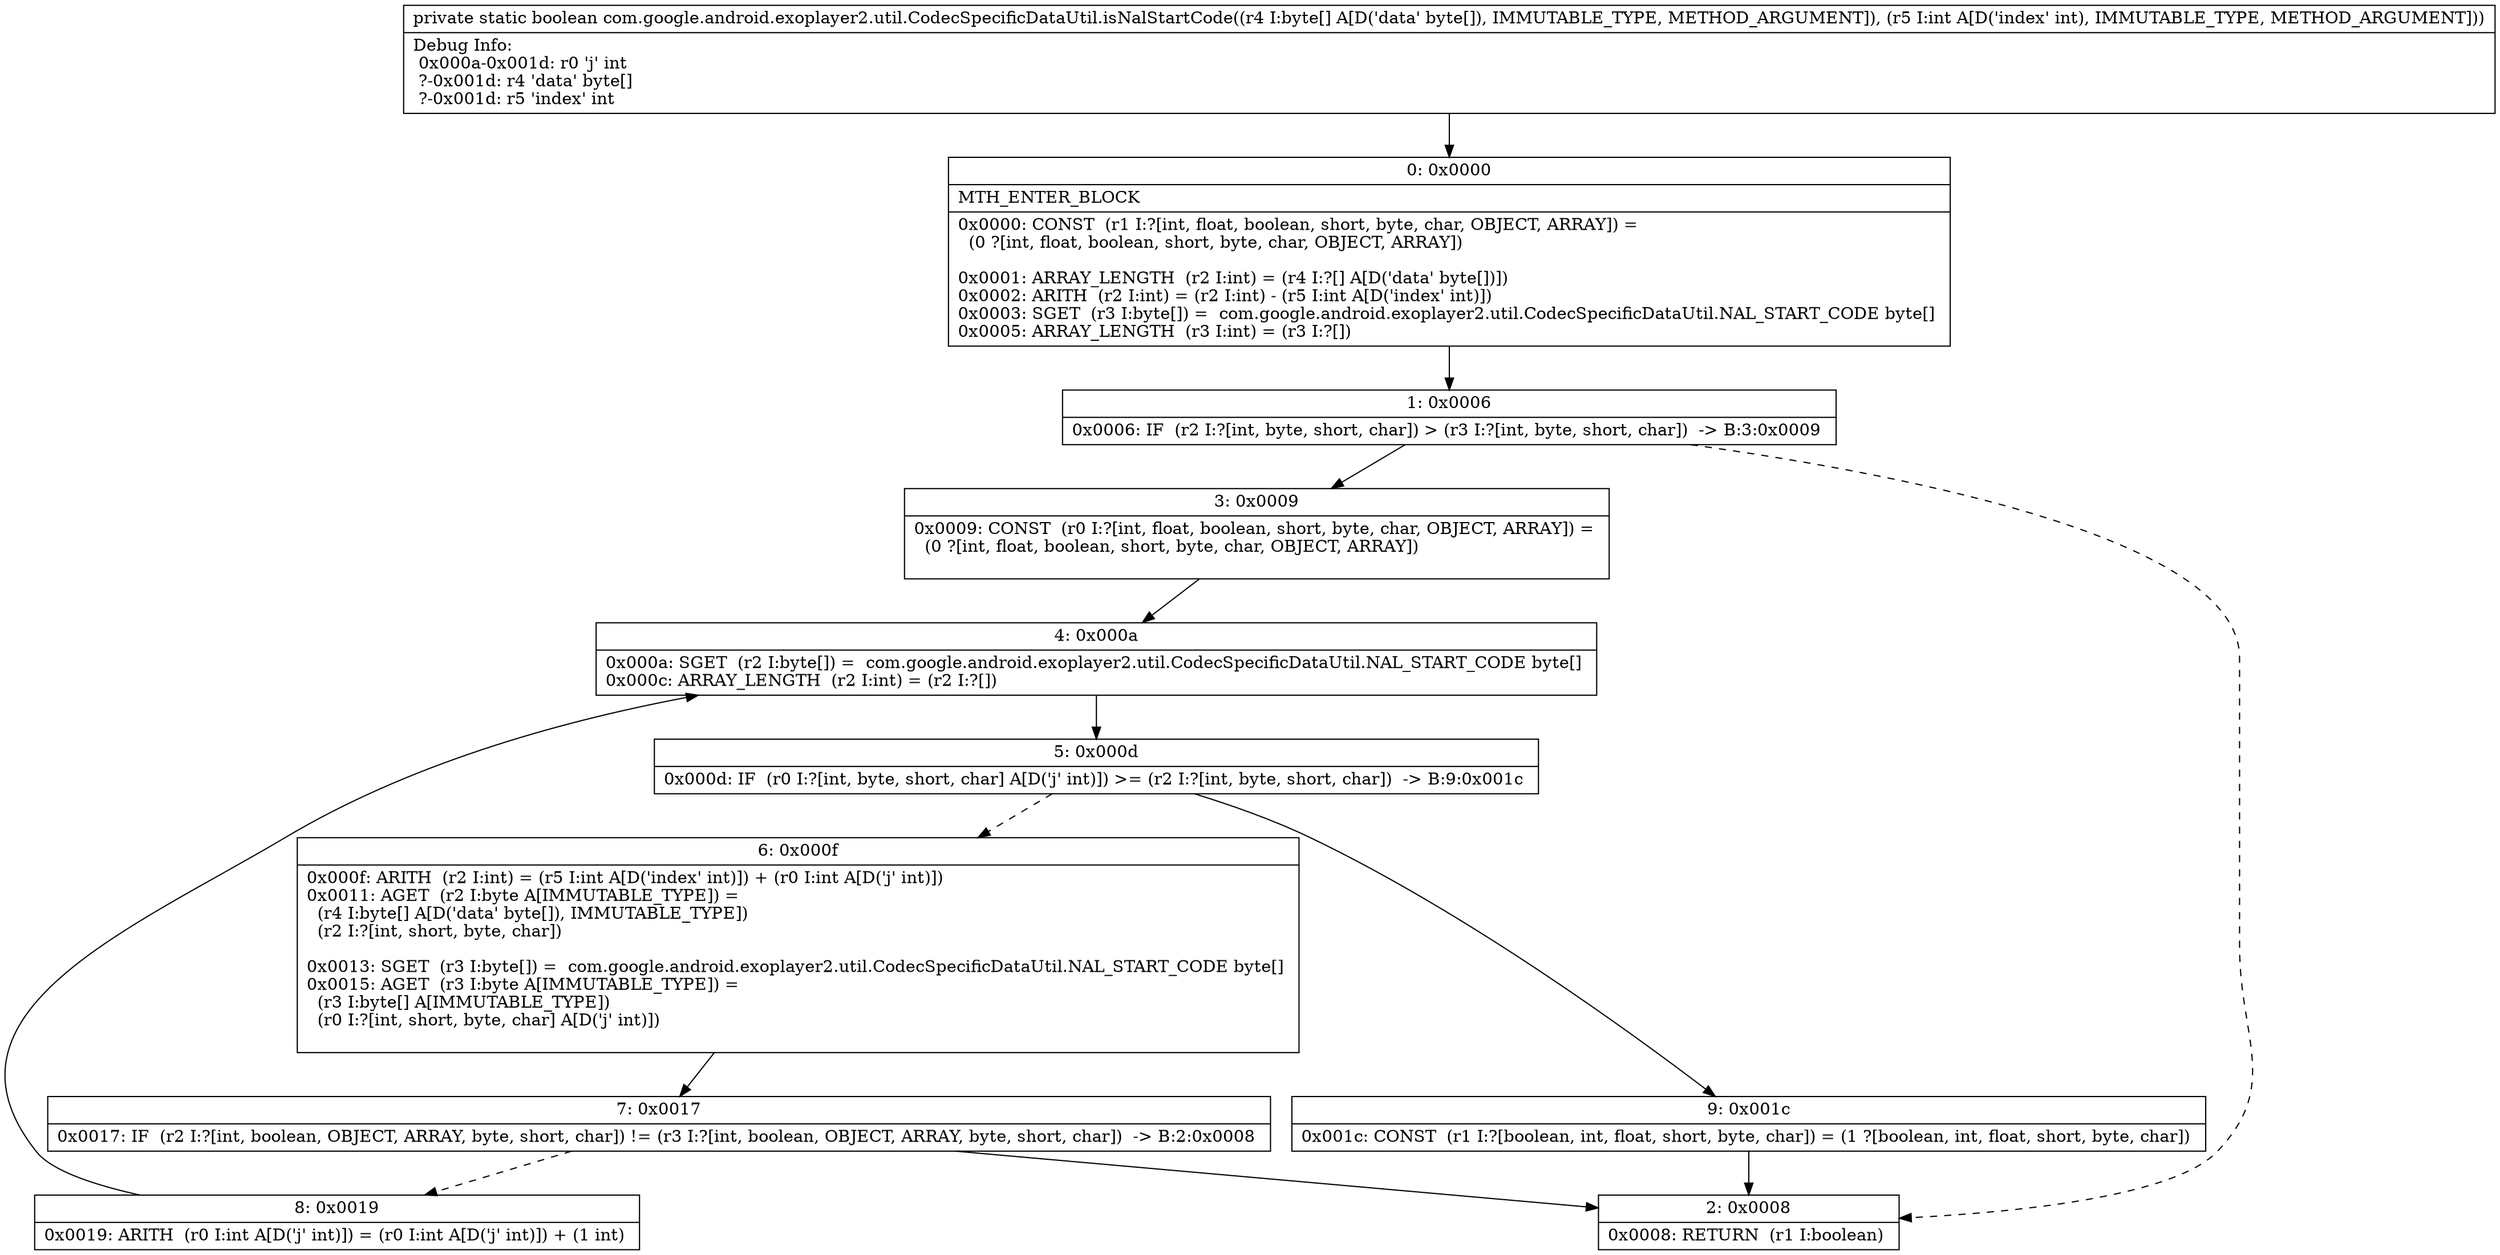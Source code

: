 digraph "CFG forcom.google.android.exoplayer2.util.CodecSpecificDataUtil.isNalStartCode([BI)Z" {
Node_0 [shape=record,label="{0\:\ 0x0000|MTH_ENTER_BLOCK\l|0x0000: CONST  (r1 I:?[int, float, boolean, short, byte, char, OBJECT, ARRAY]) = \l  (0 ?[int, float, boolean, short, byte, char, OBJECT, ARRAY])\l \l0x0001: ARRAY_LENGTH  (r2 I:int) = (r4 I:?[] A[D('data' byte[])]) \l0x0002: ARITH  (r2 I:int) = (r2 I:int) \- (r5 I:int A[D('index' int)]) \l0x0003: SGET  (r3 I:byte[]) =  com.google.android.exoplayer2.util.CodecSpecificDataUtil.NAL_START_CODE byte[] \l0x0005: ARRAY_LENGTH  (r3 I:int) = (r3 I:?[]) \l}"];
Node_1 [shape=record,label="{1\:\ 0x0006|0x0006: IF  (r2 I:?[int, byte, short, char]) \> (r3 I:?[int, byte, short, char])  \-\> B:3:0x0009 \l}"];
Node_2 [shape=record,label="{2\:\ 0x0008|0x0008: RETURN  (r1 I:boolean) \l}"];
Node_3 [shape=record,label="{3\:\ 0x0009|0x0009: CONST  (r0 I:?[int, float, boolean, short, byte, char, OBJECT, ARRAY]) = \l  (0 ?[int, float, boolean, short, byte, char, OBJECT, ARRAY])\l \l}"];
Node_4 [shape=record,label="{4\:\ 0x000a|0x000a: SGET  (r2 I:byte[]) =  com.google.android.exoplayer2.util.CodecSpecificDataUtil.NAL_START_CODE byte[] \l0x000c: ARRAY_LENGTH  (r2 I:int) = (r2 I:?[]) \l}"];
Node_5 [shape=record,label="{5\:\ 0x000d|0x000d: IF  (r0 I:?[int, byte, short, char] A[D('j' int)]) \>= (r2 I:?[int, byte, short, char])  \-\> B:9:0x001c \l}"];
Node_6 [shape=record,label="{6\:\ 0x000f|0x000f: ARITH  (r2 I:int) = (r5 I:int A[D('index' int)]) + (r0 I:int A[D('j' int)]) \l0x0011: AGET  (r2 I:byte A[IMMUTABLE_TYPE]) = \l  (r4 I:byte[] A[D('data' byte[]), IMMUTABLE_TYPE])\l  (r2 I:?[int, short, byte, char])\l \l0x0013: SGET  (r3 I:byte[]) =  com.google.android.exoplayer2.util.CodecSpecificDataUtil.NAL_START_CODE byte[] \l0x0015: AGET  (r3 I:byte A[IMMUTABLE_TYPE]) = \l  (r3 I:byte[] A[IMMUTABLE_TYPE])\l  (r0 I:?[int, short, byte, char] A[D('j' int)])\l \l}"];
Node_7 [shape=record,label="{7\:\ 0x0017|0x0017: IF  (r2 I:?[int, boolean, OBJECT, ARRAY, byte, short, char]) != (r3 I:?[int, boolean, OBJECT, ARRAY, byte, short, char])  \-\> B:2:0x0008 \l}"];
Node_8 [shape=record,label="{8\:\ 0x0019|0x0019: ARITH  (r0 I:int A[D('j' int)]) = (r0 I:int A[D('j' int)]) + (1 int) \l}"];
Node_9 [shape=record,label="{9\:\ 0x001c|0x001c: CONST  (r1 I:?[boolean, int, float, short, byte, char]) = (1 ?[boolean, int, float, short, byte, char]) \l}"];
MethodNode[shape=record,label="{private static boolean com.google.android.exoplayer2.util.CodecSpecificDataUtil.isNalStartCode((r4 I:byte[] A[D('data' byte[]), IMMUTABLE_TYPE, METHOD_ARGUMENT]), (r5 I:int A[D('index' int), IMMUTABLE_TYPE, METHOD_ARGUMENT]))  | Debug Info:\l  0x000a\-0x001d: r0 'j' int\l  ?\-0x001d: r4 'data' byte[]\l  ?\-0x001d: r5 'index' int\l}"];
MethodNode -> Node_0;
Node_0 -> Node_1;
Node_1 -> Node_2[style=dashed];
Node_1 -> Node_3;
Node_3 -> Node_4;
Node_4 -> Node_5;
Node_5 -> Node_6[style=dashed];
Node_5 -> Node_9;
Node_6 -> Node_7;
Node_7 -> Node_2;
Node_7 -> Node_8[style=dashed];
Node_8 -> Node_4;
Node_9 -> Node_2;
}

